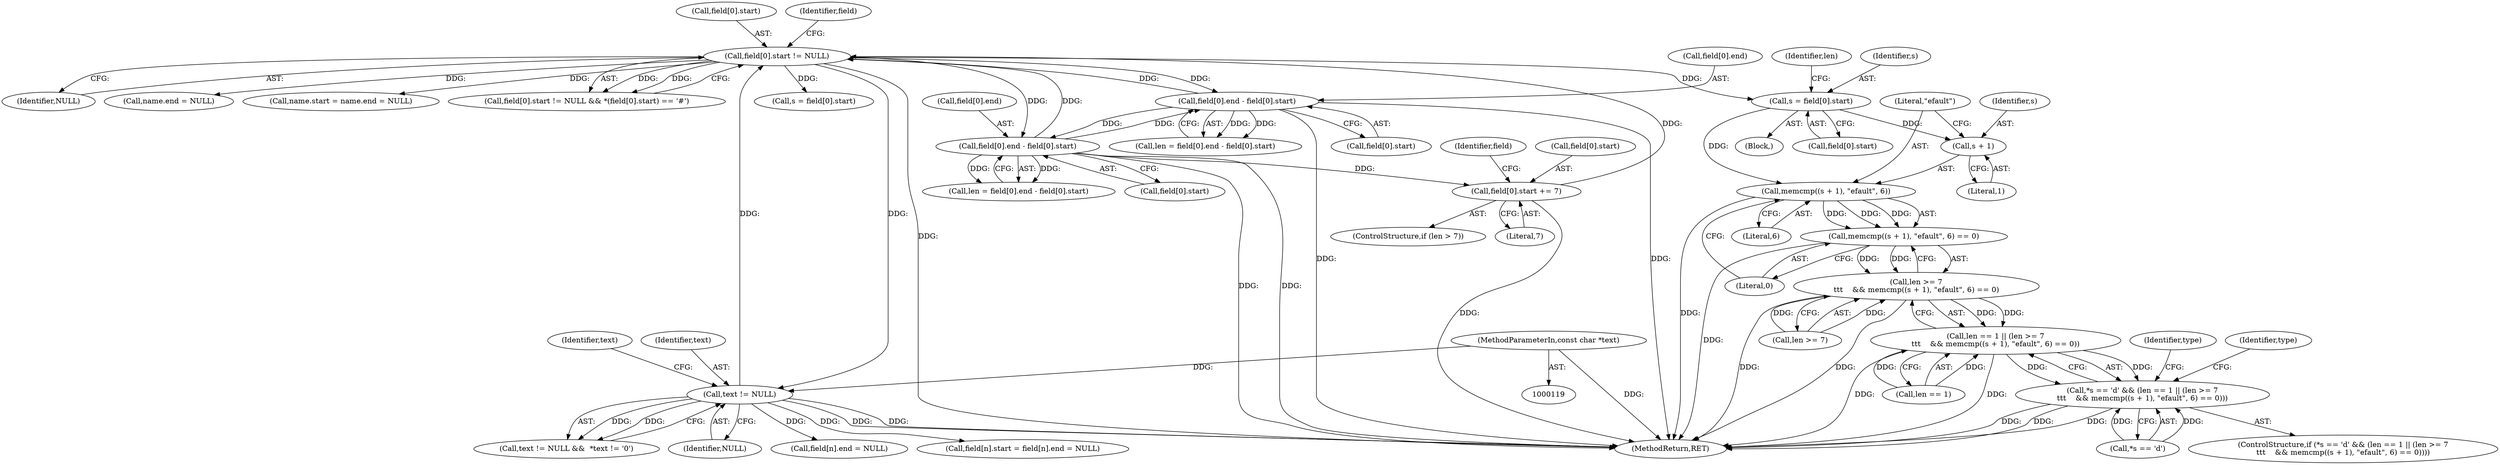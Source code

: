 digraph "0_libarchive_15bf44fd2c1ad0e3fd87048b3fcc90c4dcff1175@array" {
"1000287" [label="(Call,s = field[0].start)"];
"1000243" [label="(Call,field[0].start != NULL)"];
"1000693" [label="(Call,field[0].end - field[0].start)"];
"1000296" [label="(Call,field[0].end - field[0].start)"];
"1000337" [label="(Call,field[0].start += 7)"];
"1000171" [label="(Call,text != NULL)"];
"1000121" [label="(MethodParameterIn,const char *text)"];
"1000322" [label="(Call,memcmp((s + 1), \"efault\", 6))"];
"1000321" [label="(Call,memcmp((s + 1), \"efault\", 6) == 0)"];
"1000317" [label="(Call,len >= 7\n\t\t\t    && memcmp((s + 1), \"efault\", 6) == 0)"];
"1000313" [label="(Call,len == 1 || (len >= 7\n\t\t\t    && memcmp((s + 1), \"efault\", 6) == 0))"];
"1000308" [label="(Call,*s == 'd' && (len == 1 || (len >= 7\n\t\t\t    && memcmp((s + 1), \"efault\", 6) == 0)))"];
"1000323" [label="(Call,s + 1)"];
"1000249" [label="(Identifier,NULL)"];
"1000302" [label="(Call,field[0].start)"];
"1000343" [label="(Literal,7)"];
"1000314" [label="(Call,len == 1)"];
"1000244" [label="(Call,field[0].start)"];
"1000326" [label="(Literal,\"efault\")"];
"1000693" [label="(Call,field[0].end - field[0].start)"];
"1000323" [label="(Call,s + 1)"];
"1000121" [label="(MethodParameterIn,const char *text)"];
"1000171" [label="(Call,text != NULL)"];
"1000338" [label="(Call,field[0].start)"];
"1000170" [label="(Call,text != NULL &&  *text != '\0')"];
"1000277" [label="(Call,name.end = NULL)"];
"1000694" [label="(Call,field[0].end)"];
"1000355" [label="(Identifier,field)"];
"1000333" [label="(ControlStructure,if (len > 7))"];
"1000331" [label="(Identifier,type)"];
"1000328" [label="(Literal,0)"];
"1000295" [label="(Identifier,len)"];
"1000307" [label="(ControlStructure,if (*s == 'd' && (len == 1 || (len >= 7\n\t\t\t    && memcmp((s + 1), \"efault\", 6) == 0))))"];
"1000337" [label="(Call,field[0].start += 7)"];
"1000273" [label="(Call,name.start = name.end = NULL)"];
"1000243" [label="(Call,field[0].start != NULL)"];
"1000254" [label="(Identifier,field)"];
"1000699" [label="(Call,field[0].start)"];
"1000172" [label="(Identifier,text)"];
"1000318" [label="(Call,len >= 7)"];
"1000350" [label="(Identifier,type)"];
"1000242" [label="(Call,field[0].start != NULL && *(field[0].start) == '#')"];
"1000294" [label="(Call,len = field[0].end - field[0].start)"];
"1000297" [label="(Call,field[0].end)"];
"1000321" [label="(Call,memcmp((s + 1), \"efault\", 6) == 0)"];
"1000691" [label="(Call,len = field[0].end - field[0].start)"];
"1000322" [label="(Call,memcmp((s + 1), \"efault\", 6))"];
"1000173" [label="(Identifier,NULL)"];
"1000234" [label="(Call,field[n].end = NULL)"];
"1000309" [label="(Call,*s == 'd')"];
"1000286" [label="(Block,)"];
"1000317" [label="(Call,len >= 7\n\t\t\t    && memcmp((s + 1), \"efault\", 6) == 0)"];
"1000313" [label="(Call,len == 1 || (len >= 7\n\t\t\t    && memcmp((s + 1), \"efault\", 6) == 0))"];
"1000228" [label="(Call,field[n].start = field[n].end = NULL)"];
"1000296" [label="(Call,field[0].end - field[0].start)"];
"1000325" [label="(Literal,1)"];
"1000327" [label="(Literal,6)"];
"1000176" [label="(Identifier,text)"];
"1000287" [label="(Call,s = field[0].start)"];
"1001007" [label="(MethodReturn,RET)"];
"1000324" [label="(Identifier,s)"];
"1000308" [label="(Call,*s == 'd' && (len == 1 || (len >= 7\n\t\t\t    && memcmp((s + 1), \"efault\", 6) == 0)))"];
"1000289" [label="(Call,field[0].start)"];
"1000288" [label="(Identifier,s)"];
"1000684" [label="(Call,s = field[0].start)"];
"1000287" -> "1000286"  [label="AST: "];
"1000287" -> "1000289"  [label="CFG: "];
"1000288" -> "1000287"  [label="AST: "];
"1000289" -> "1000287"  [label="AST: "];
"1000295" -> "1000287"  [label="CFG: "];
"1000243" -> "1000287"  [label="DDG: "];
"1000287" -> "1000322"  [label="DDG: "];
"1000287" -> "1000323"  [label="DDG: "];
"1000243" -> "1000242"  [label="AST: "];
"1000243" -> "1000249"  [label="CFG: "];
"1000244" -> "1000243"  [label="AST: "];
"1000249" -> "1000243"  [label="AST: "];
"1000254" -> "1000243"  [label="CFG: "];
"1000242" -> "1000243"  [label="CFG: "];
"1000243" -> "1001007"  [label="DDG: "];
"1000243" -> "1000171"  [label="DDG: "];
"1000243" -> "1000242"  [label="DDG: "];
"1000243" -> "1000242"  [label="DDG: "];
"1000693" -> "1000243"  [label="DDG: "];
"1000337" -> "1000243"  [label="DDG: "];
"1000296" -> "1000243"  [label="DDG: "];
"1000171" -> "1000243"  [label="DDG: "];
"1000243" -> "1000273"  [label="DDG: "];
"1000243" -> "1000277"  [label="DDG: "];
"1000243" -> "1000296"  [label="DDG: "];
"1000243" -> "1000684"  [label="DDG: "];
"1000243" -> "1000693"  [label="DDG: "];
"1000693" -> "1000691"  [label="AST: "];
"1000693" -> "1000699"  [label="CFG: "];
"1000694" -> "1000693"  [label="AST: "];
"1000699" -> "1000693"  [label="AST: "];
"1000691" -> "1000693"  [label="CFG: "];
"1000693" -> "1001007"  [label="DDG: "];
"1000693" -> "1001007"  [label="DDG: "];
"1000693" -> "1000296"  [label="DDG: "];
"1000693" -> "1000691"  [label="DDG: "];
"1000693" -> "1000691"  [label="DDG: "];
"1000296" -> "1000693"  [label="DDG: "];
"1000296" -> "1000294"  [label="AST: "];
"1000296" -> "1000302"  [label="CFG: "];
"1000297" -> "1000296"  [label="AST: "];
"1000302" -> "1000296"  [label="AST: "];
"1000294" -> "1000296"  [label="CFG: "];
"1000296" -> "1001007"  [label="DDG: "];
"1000296" -> "1001007"  [label="DDG: "];
"1000296" -> "1000294"  [label="DDG: "];
"1000296" -> "1000294"  [label="DDG: "];
"1000296" -> "1000337"  [label="DDG: "];
"1000337" -> "1000333"  [label="AST: "];
"1000337" -> "1000343"  [label="CFG: "];
"1000338" -> "1000337"  [label="AST: "];
"1000343" -> "1000337"  [label="AST: "];
"1000355" -> "1000337"  [label="CFG: "];
"1000337" -> "1001007"  [label="DDG: "];
"1000171" -> "1000170"  [label="AST: "];
"1000171" -> "1000173"  [label="CFG: "];
"1000172" -> "1000171"  [label="AST: "];
"1000173" -> "1000171"  [label="AST: "];
"1000176" -> "1000171"  [label="CFG: "];
"1000170" -> "1000171"  [label="CFG: "];
"1000171" -> "1001007"  [label="DDG: "];
"1000171" -> "1001007"  [label="DDG: "];
"1000171" -> "1000170"  [label="DDG: "];
"1000171" -> "1000170"  [label="DDG: "];
"1000121" -> "1000171"  [label="DDG: "];
"1000171" -> "1000228"  [label="DDG: "];
"1000171" -> "1000234"  [label="DDG: "];
"1000121" -> "1000119"  [label="AST: "];
"1000121" -> "1001007"  [label="DDG: "];
"1000322" -> "1000321"  [label="AST: "];
"1000322" -> "1000327"  [label="CFG: "];
"1000323" -> "1000322"  [label="AST: "];
"1000326" -> "1000322"  [label="AST: "];
"1000327" -> "1000322"  [label="AST: "];
"1000328" -> "1000322"  [label="CFG: "];
"1000322" -> "1001007"  [label="DDG: "];
"1000322" -> "1000321"  [label="DDG: "];
"1000322" -> "1000321"  [label="DDG: "];
"1000322" -> "1000321"  [label="DDG: "];
"1000321" -> "1000317"  [label="AST: "];
"1000321" -> "1000328"  [label="CFG: "];
"1000328" -> "1000321"  [label="AST: "];
"1000317" -> "1000321"  [label="CFG: "];
"1000321" -> "1001007"  [label="DDG: "];
"1000321" -> "1000317"  [label="DDG: "];
"1000321" -> "1000317"  [label="DDG: "];
"1000317" -> "1000313"  [label="AST: "];
"1000317" -> "1000318"  [label="CFG: "];
"1000318" -> "1000317"  [label="AST: "];
"1000313" -> "1000317"  [label="CFG: "];
"1000317" -> "1001007"  [label="DDG: "];
"1000317" -> "1001007"  [label="DDG: "];
"1000317" -> "1000313"  [label="DDG: "];
"1000317" -> "1000313"  [label="DDG: "];
"1000318" -> "1000317"  [label="DDG: "];
"1000318" -> "1000317"  [label="DDG: "];
"1000313" -> "1000308"  [label="AST: "];
"1000313" -> "1000314"  [label="CFG: "];
"1000314" -> "1000313"  [label="AST: "];
"1000308" -> "1000313"  [label="CFG: "];
"1000313" -> "1001007"  [label="DDG: "];
"1000313" -> "1001007"  [label="DDG: "];
"1000313" -> "1000308"  [label="DDG: "];
"1000313" -> "1000308"  [label="DDG: "];
"1000314" -> "1000313"  [label="DDG: "];
"1000314" -> "1000313"  [label="DDG: "];
"1000308" -> "1000307"  [label="AST: "];
"1000308" -> "1000309"  [label="CFG: "];
"1000309" -> "1000308"  [label="AST: "];
"1000331" -> "1000308"  [label="CFG: "];
"1000350" -> "1000308"  [label="CFG: "];
"1000308" -> "1001007"  [label="DDG: "];
"1000308" -> "1001007"  [label="DDG: "];
"1000308" -> "1001007"  [label="DDG: "];
"1000309" -> "1000308"  [label="DDG: "];
"1000309" -> "1000308"  [label="DDG: "];
"1000323" -> "1000325"  [label="CFG: "];
"1000324" -> "1000323"  [label="AST: "];
"1000325" -> "1000323"  [label="AST: "];
"1000326" -> "1000323"  [label="CFG: "];
}
